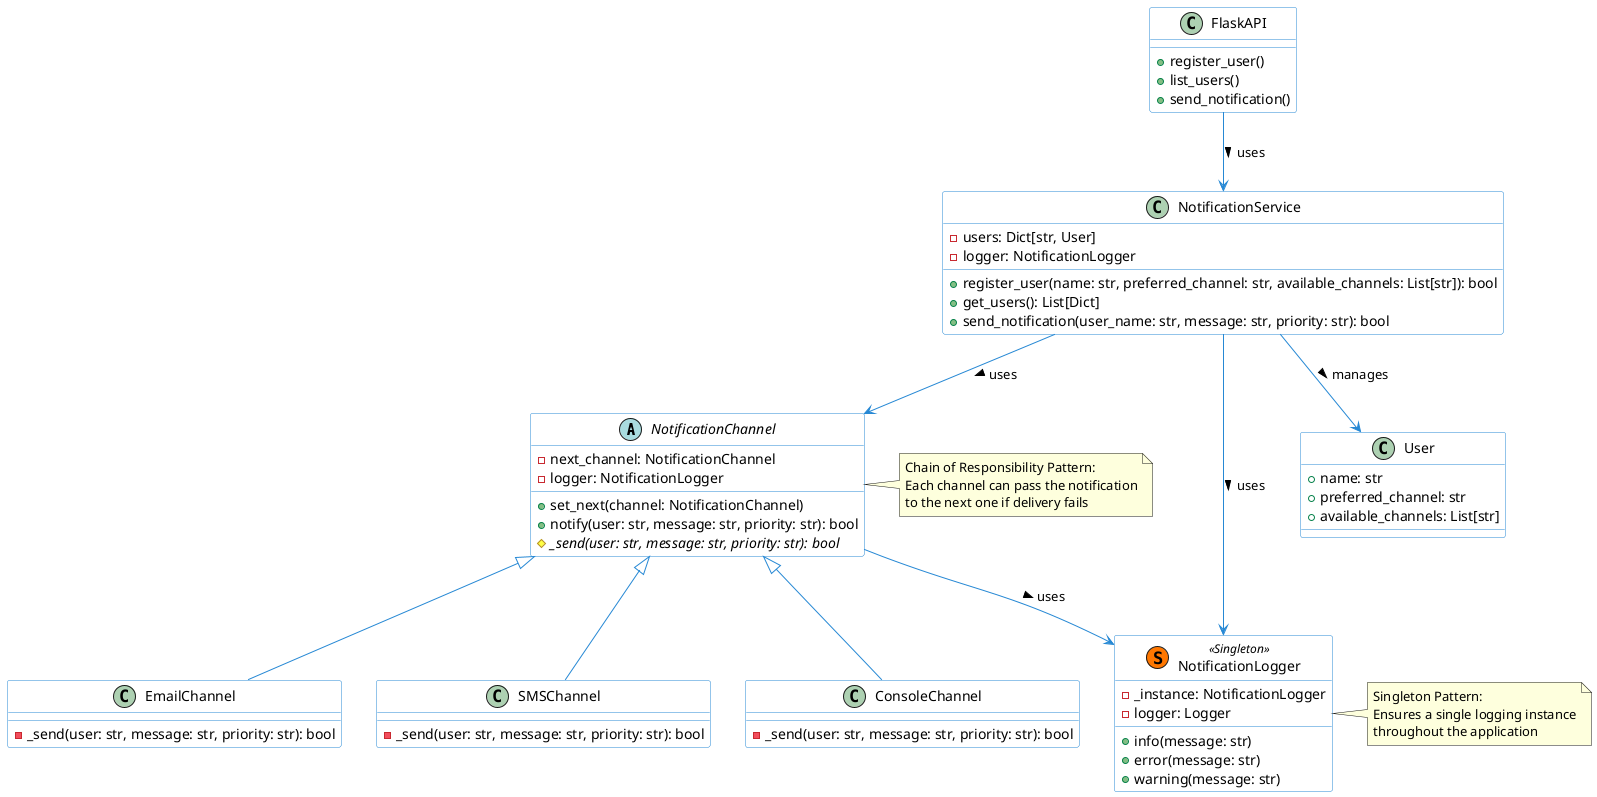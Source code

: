 @startuml
skinparam class {
    BackgroundColor White
    ArrowColor #2688d4
    BorderColor #2688d4
}

abstract class NotificationChannel {
    -next_channel: NotificationChannel
    -logger: NotificationLogger
    +set_next(channel: NotificationChannel)
    +notify(user: str, message: str, priority: str): bool
    #{abstract} _send(user: str, message: str, priority: str): bool
}

class EmailChannel {
    -_send(user: str, message: str, priority: str): bool
}

class SMSChannel {
    -_send(user: str, message: str, priority: str): bool
}

class ConsoleChannel {
    -_send(user: str, message: str, priority: str): bool
}

class NotificationLogger << (S,#FF7700) Singleton >> {
    -_instance: NotificationLogger
    -logger: Logger
    +info(message: str)
    +error(message: str)
    +warning(message: str)
}

class User {
    +name: str
    +preferred_channel: str
    +available_channels: List[str]
}

class NotificationService {
    -users: Dict[str, User]
    -logger: NotificationLogger
    +register_user(name: str, preferred_channel: str, available_channels: List[str]): bool
    +get_users(): List[Dict]
    +send_notification(user_name: str, message: str, priority: str): bool
}

class FlaskAPI {
    +register_user()
    +list_users()
    +send_notification()
}

NotificationChannel <|-- EmailChannel
NotificationChannel <|-- SMSChannel
NotificationChannel <|-- ConsoleChannel
NotificationChannel --> NotificationLogger : uses >
NotificationService --> NotificationLogger : uses >
NotificationService --> User : manages >
NotificationService --> NotificationChannel : uses >
FlaskAPI --> NotificationService : uses >

note right of NotificationChannel
  Chain of Responsibility Pattern:
  Each channel can pass the notification
  to the next one if delivery fails
end note

note right of NotificationLogger
  Singleton Pattern:
  Ensures a single logging instance
  throughout the application
end note

@enduml
